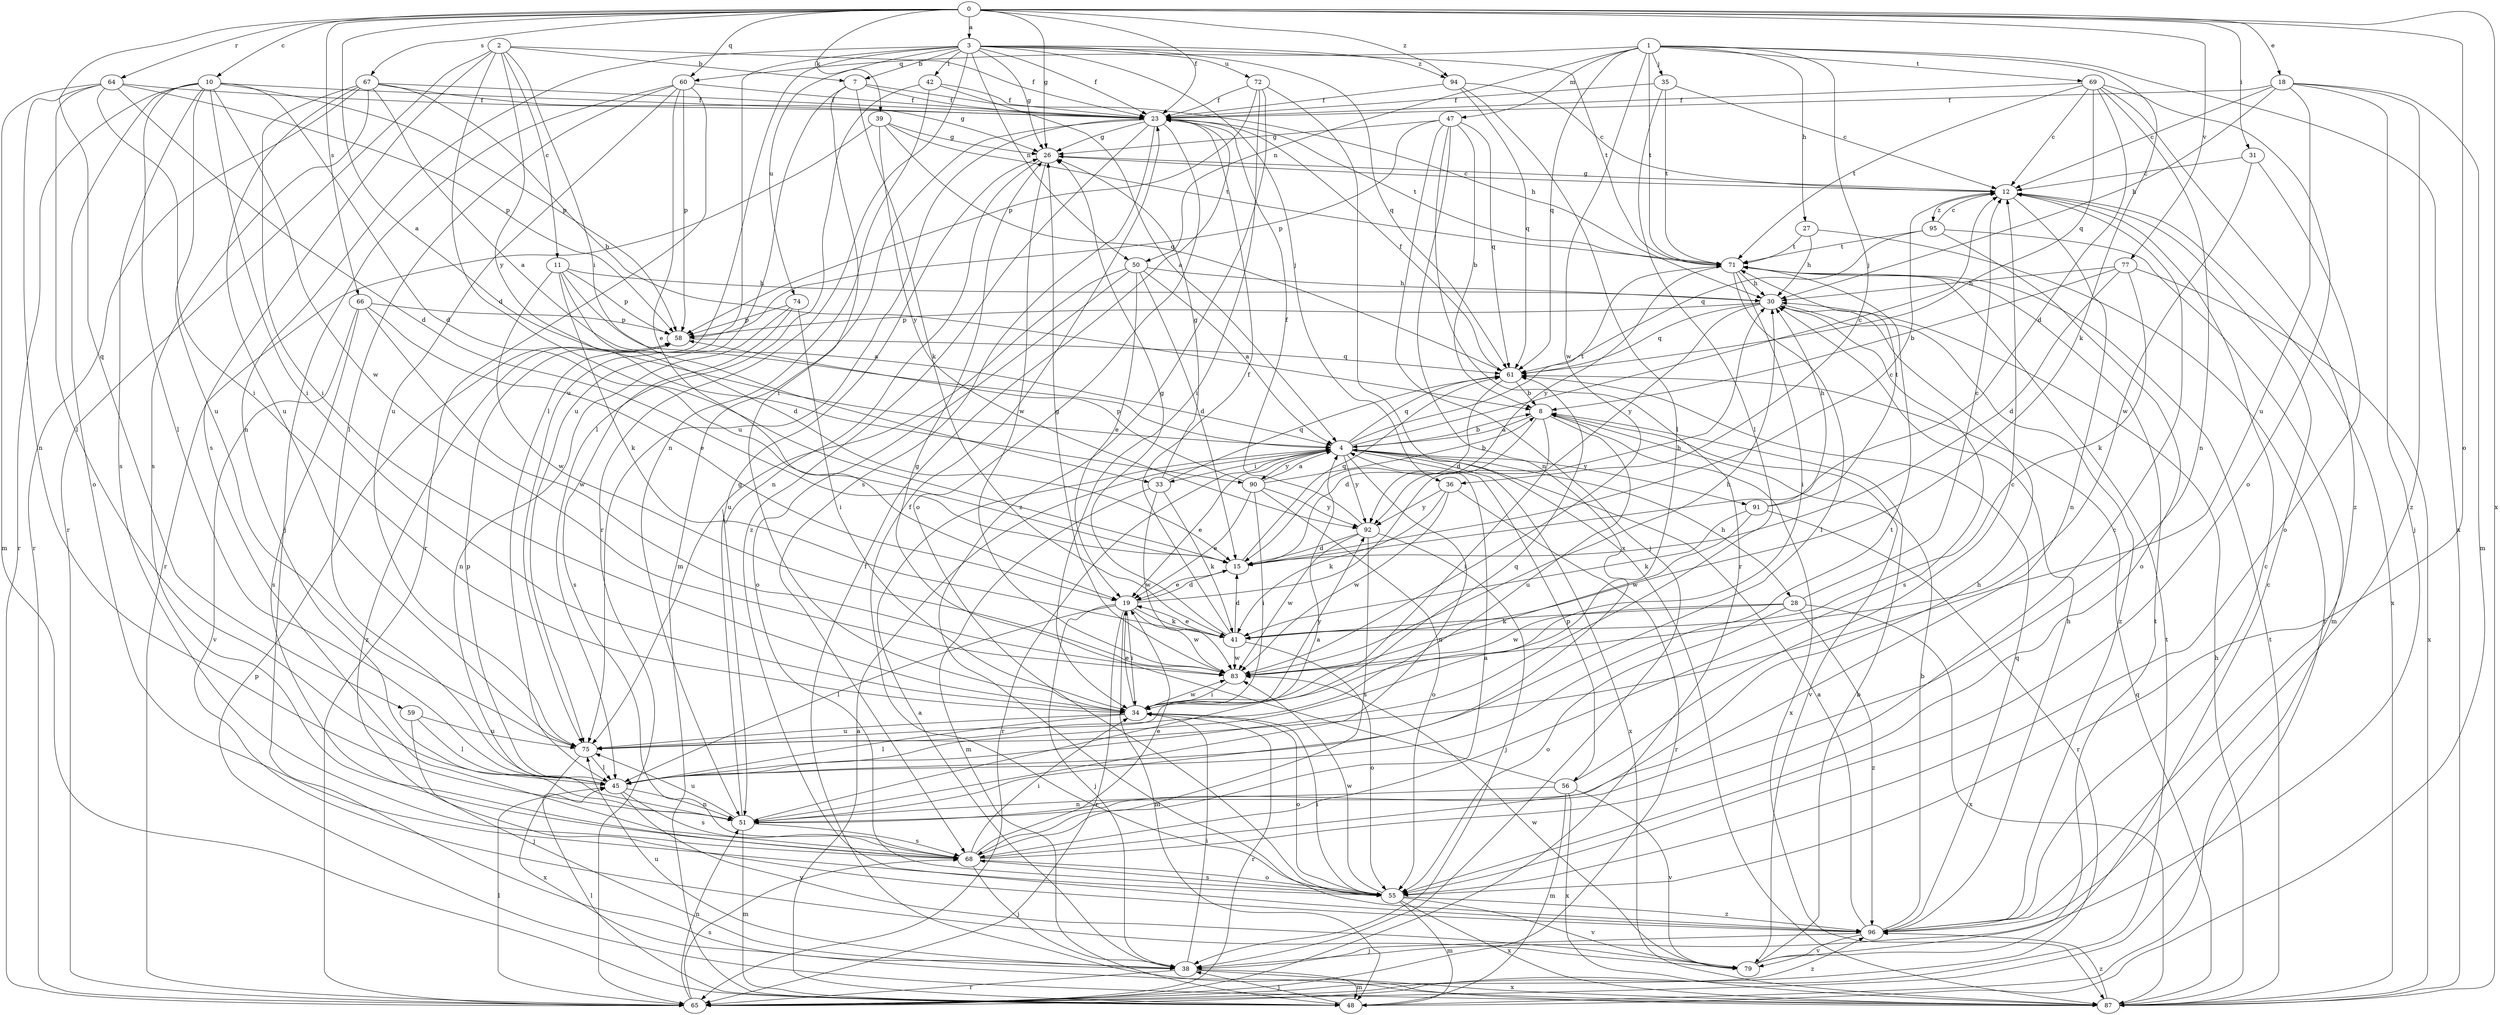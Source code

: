 strict digraph  {
0;
1;
2;
3;
4;
7;
8;
10;
11;
12;
15;
18;
19;
23;
26;
27;
28;
30;
31;
33;
34;
35;
36;
38;
39;
41;
42;
45;
47;
48;
50;
51;
55;
56;
58;
59;
60;
61;
64;
65;
66;
67;
68;
69;
71;
72;
74;
75;
77;
79;
83;
87;
90;
91;
92;
94;
95;
96;
0 -> 3  [label=a];
0 -> 4  [label=a];
0 -> 10  [label=c];
0 -> 18  [label=e];
0 -> 23  [label=f];
0 -> 26  [label=g];
0 -> 31  [label=i];
0 -> 39  [label=k];
0 -> 55  [label=o];
0 -> 59  [label=q];
0 -> 60  [label=q];
0 -> 64  [label=r];
0 -> 66  [label=s];
0 -> 67  [label=s];
0 -> 77  [label=v];
0 -> 87  [label=x];
0 -> 94  [label=z];
1 -> 27  [label=h];
1 -> 35  [label=j];
1 -> 36  [label=j];
1 -> 41  [label=k];
1 -> 47  [label=m];
1 -> 50  [label=n];
1 -> 60  [label=q];
1 -> 61  [label=q];
1 -> 69  [label=t];
1 -> 71  [label=t];
1 -> 83  [label=w];
1 -> 87  [label=x];
2 -> 7  [label=b];
2 -> 11  [label=c];
2 -> 15  [label=d];
2 -> 23  [label=f];
2 -> 33  [label=i];
2 -> 65  [label=r];
2 -> 68  [label=s];
2 -> 90  [label=y];
3 -> 7  [label=b];
3 -> 23  [label=f];
3 -> 26  [label=g];
3 -> 36  [label=j];
3 -> 42  [label=l];
3 -> 45  [label=l];
3 -> 50  [label=n];
3 -> 51  [label=n];
3 -> 61  [label=q];
3 -> 65  [label=r];
3 -> 71  [label=t];
3 -> 72  [label=u];
3 -> 74  [label=u];
3 -> 75  [label=u];
3 -> 94  [label=z];
4 -> 8  [label=b];
4 -> 12  [label=c];
4 -> 19  [label=e];
4 -> 28  [label=h];
4 -> 33  [label=i];
4 -> 51  [label=n];
4 -> 56  [label=p];
4 -> 61  [label=q];
4 -> 65  [label=r];
4 -> 71  [label=t];
4 -> 87  [label=x];
4 -> 90  [label=y];
4 -> 91  [label=y];
4 -> 92  [label=y];
7 -> 23  [label=f];
7 -> 30  [label=h];
7 -> 34  [label=i];
7 -> 41  [label=k];
7 -> 75  [label=u];
8 -> 4  [label=a];
8 -> 15  [label=d];
8 -> 34  [label=i];
8 -> 75  [label=u];
8 -> 79  [label=v];
8 -> 87  [label=x];
10 -> 15  [label=d];
10 -> 23  [label=f];
10 -> 34  [label=i];
10 -> 45  [label=l];
10 -> 55  [label=o];
10 -> 58  [label=p];
10 -> 65  [label=r];
10 -> 68  [label=s];
10 -> 75  [label=u];
10 -> 83  [label=w];
11 -> 4  [label=a];
11 -> 15  [label=d];
11 -> 30  [label=h];
11 -> 41  [label=k];
11 -> 58  [label=p];
11 -> 83  [label=w];
12 -> 26  [label=g];
12 -> 51  [label=n];
12 -> 87  [label=x];
12 -> 95  [label=z];
15 -> 12  [label=c];
15 -> 19  [label=e];
15 -> 61  [label=q];
18 -> 12  [label=c];
18 -> 23  [label=f];
18 -> 30  [label=h];
18 -> 38  [label=j];
18 -> 48  [label=m];
18 -> 75  [label=u];
18 -> 96  [label=z];
19 -> 15  [label=d];
19 -> 30  [label=h];
19 -> 34  [label=i];
19 -> 38  [label=j];
19 -> 41  [label=k];
19 -> 45  [label=l];
19 -> 48  [label=m];
19 -> 65  [label=r];
19 -> 83  [label=w];
23 -> 26  [label=g];
23 -> 48  [label=m];
23 -> 55  [label=o];
23 -> 68  [label=s];
23 -> 71  [label=t];
23 -> 75  [label=u];
23 -> 96  [label=z];
26 -> 12  [label=c];
26 -> 51  [label=n];
26 -> 83  [label=w];
27 -> 30  [label=h];
27 -> 65  [label=r];
27 -> 71  [label=t];
28 -> 12  [label=c];
28 -> 41  [label=k];
28 -> 55  [label=o];
28 -> 83  [label=w];
28 -> 87  [label=x];
28 -> 96  [label=z];
30 -> 58  [label=p];
30 -> 61  [label=q];
30 -> 68  [label=s];
30 -> 92  [label=y];
30 -> 96  [label=z];
31 -> 12  [label=c];
31 -> 55  [label=o];
31 -> 83  [label=w];
33 -> 26  [label=g];
33 -> 41  [label=k];
33 -> 48  [label=m];
33 -> 61  [label=q];
33 -> 83  [label=w];
34 -> 19  [label=e];
34 -> 45  [label=l];
34 -> 55  [label=o];
34 -> 65  [label=r];
34 -> 75  [label=u];
34 -> 83  [label=w];
34 -> 92  [label=y];
35 -> 12  [label=c];
35 -> 23  [label=f];
35 -> 45  [label=l];
35 -> 71  [label=t];
36 -> 41  [label=k];
36 -> 65  [label=r];
36 -> 83  [label=w];
36 -> 92  [label=y];
38 -> 4  [label=a];
38 -> 34  [label=i];
38 -> 48  [label=m];
38 -> 65  [label=r];
38 -> 75  [label=u];
38 -> 87  [label=x];
39 -> 26  [label=g];
39 -> 61  [label=q];
39 -> 65  [label=r];
39 -> 71  [label=t];
39 -> 92  [label=y];
41 -> 15  [label=d];
41 -> 19  [label=e];
41 -> 23  [label=f];
41 -> 26  [label=g];
41 -> 55  [label=o];
41 -> 83  [label=w];
42 -> 4  [label=a];
42 -> 23  [label=f];
42 -> 45  [label=l];
42 -> 51  [label=n];
45 -> 51  [label=n];
45 -> 58  [label=p];
45 -> 68  [label=s];
45 -> 71  [label=t];
45 -> 79  [label=v];
47 -> 8  [label=b];
47 -> 26  [label=g];
47 -> 38  [label=j];
47 -> 51  [label=n];
47 -> 58  [label=p];
47 -> 61  [label=q];
47 -> 65  [label=r];
48 -> 4  [label=a];
48 -> 38  [label=j];
48 -> 45  [label=l];
50 -> 4  [label=a];
50 -> 15  [label=d];
50 -> 19  [label=e];
50 -> 30  [label=h];
50 -> 55  [label=o];
50 -> 75  [label=u];
51 -> 4  [label=a];
51 -> 26  [label=g];
51 -> 48  [label=m];
51 -> 68  [label=s];
51 -> 75  [label=u];
55 -> 23  [label=f];
55 -> 34  [label=i];
55 -> 48  [label=m];
55 -> 68  [label=s];
55 -> 79  [label=v];
55 -> 83  [label=w];
55 -> 87  [label=x];
55 -> 96  [label=z];
56 -> 12  [label=c];
56 -> 26  [label=g];
56 -> 48  [label=m];
56 -> 51  [label=n];
56 -> 79  [label=v];
56 -> 87  [label=x];
58 -> 61  [label=q];
58 -> 96  [label=z];
59 -> 38  [label=j];
59 -> 45  [label=l];
59 -> 75  [label=u];
60 -> 19  [label=e];
60 -> 23  [label=f];
60 -> 38  [label=j];
60 -> 45  [label=l];
60 -> 58  [label=p];
60 -> 65  [label=r];
60 -> 75  [label=u];
61 -> 8  [label=b];
61 -> 15  [label=d];
61 -> 23  [label=f];
64 -> 15  [label=d];
64 -> 23  [label=f];
64 -> 34  [label=i];
64 -> 45  [label=l];
64 -> 48  [label=m];
64 -> 51  [label=n];
64 -> 58  [label=p];
65 -> 45  [label=l];
65 -> 51  [label=n];
65 -> 68  [label=s];
65 -> 71  [label=t];
65 -> 96  [label=z];
66 -> 19  [label=e];
66 -> 58  [label=p];
66 -> 68  [label=s];
66 -> 79  [label=v];
66 -> 83  [label=w];
67 -> 4  [label=a];
67 -> 8  [label=b];
67 -> 23  [label=f];
67 -> 26  [label=g];
67 -> 34  [label=i];
67 -> 65  [label=r];
67 -> 68  [label=s];
67 -> 75  [label=u];
68 -> 4  [label=a];
68 -> 12  [label=c];
68 -> 19  [label=e];
68 -> 30  [label=h];
68 -> 34  [label=i];
68 -> 38  [label=j];
68 -> 55  [label=o];
69 -> 12  [label=c];
69 -> 15  [label=d];
69 -> 23  [label=f];
69 -> 51  [label=n];
69 -> 55  [label=o];
69 -> 61  [label=q];
69 -> 71  [label=t];
69 -> 96  [label=z];
71 -> 30  [label=h];
71 -> 34  [label=i];
71 -> 45  [label=l];
71 -> 92  [label=y];
72 -> 23  [label=f];
72 -> 34  [label=i];
72 -> 58  [label=p];
72 -> 87  [label=x];
72 -> 96  [label=z];
74 -> 34  [label=i];
74 -> 51  [label=n];
74 -> 58  [label=p];
74 -> 68  [label=s];
75 -> 45  [label=l];
75 -> 61  [label=q];
75 -> 87  [label=x];
77 -> 8  [label=b];
77 -> 15  [label=d];
77 -> 30  [label=h];
77 -> 41  [label=k];
77 -> 87  [label=x];
79 -> 8  [label=b];
79 -> 12  [label=c];
79 -> 71  [label=t];
79 -> 83  [label=w];
83 -> 26  [label=g];
83 -> 30  [label=h];
83 -> 34  [label=i];
87 -> 23  [label=f];
87 -> 30  [label=h];
87 -> 58  [label=p];
87 -> 61  [label=q];
87 -> 71  [label=t];
87 -> 96  [label=z];
90 -> 4  [label=a];
90 -> 8  [label=b];
90 -> 19  [label=e];
90 -> 34  [label=i];
90 -> 55  [label=o];
90 -> 58  [label=p];
90 -> 92  [label=y];
91 -> 30  [label=h];
91 -> 41  [label=k];
91 -> 65  [label=r];
91 -> 71  [label=t];
91 -> 83  [label=w];
92 -> 15  [label=d];
92 -> 23  [label=f];
92 -> 38  [label=j];
92 -> 68  [label=s];
92 -> 83  [label=w];
94 -> 12  [label=c];
94 -> 23  [label=f];
94 -> 45  [label=l];
94 -> 61  [label=q];
95 -> 12  [label=c];
95 -> 48  [label=m];
95 -> 55  [label=o];
95 -> 61  [label=q];
95 -> 71  [label=t];
96 -> 4  [label=a];
96 -> 8  [label=b];
96 -> 12  [label=c];
96 -> 30  [label=h];
96 -> 38  [label=j];
96 -> 61  [label=q];
96 -> 79  [label=v];
}
